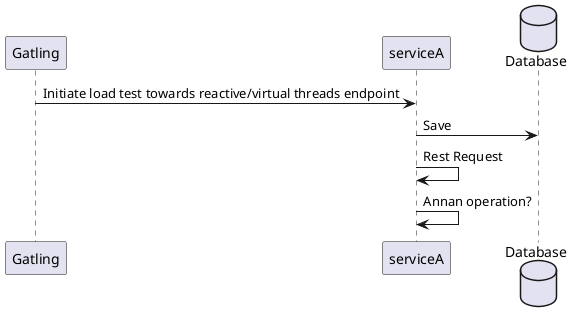 @startuml
participant Gatling as Gatling
participant serviceA as ServiceA
database Database as Database
Gatling -> ServiceA : Initiate load test towards reactive/virtual threads endpoint
ServiceA -> Database : Save
ServiceA -> ServiceA : Rest Request
ServiceA -> ServiceA : Annan operation?
@enduml
